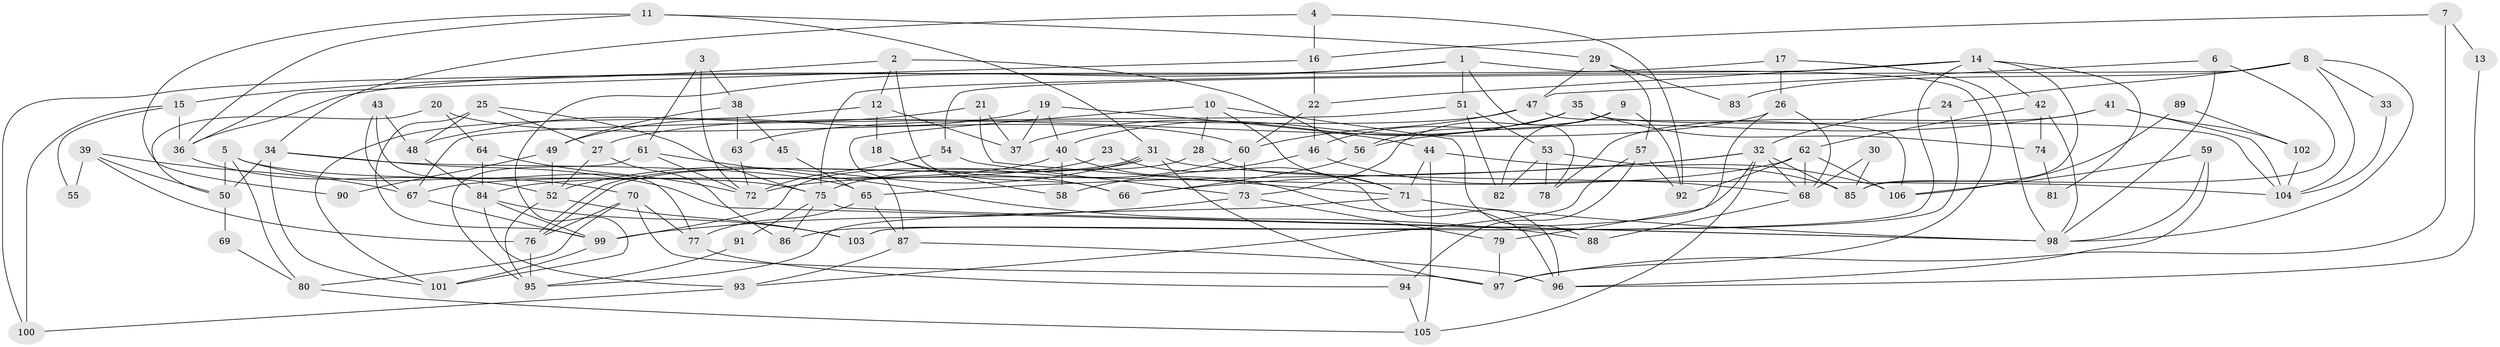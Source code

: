 // Generated by graph-tools (version 1.1) at 2025/36/03/09/25 02:36:23]
// undirected, 106 vertices, 212 edges
graph export_dot {
graph [start="1"]
  node [color=gray90,style=filled];
  1;
  2;
  3;
  4;
  5;
  6;
  7;
  8;
  9;
  10;
  11;
  12;
  13;
  14;
  15;
  16;
  17;
  18;
  19;
  20;
  21;
  22;
  23;
  24;
  25;
  26;
  27;
  28;
  29;
  30;
  31;
  32;
  33;
  34;
  35;
  36;
  37;
  38;
  39;
  40;
  41;
  42;
  43;
  44;
  45;
  46;
  47;
  48;
  49;
  50;
  51;
  52;
  53;
  54;
  55;
  56;
  57;
  58;
  59;
  60;
  61;
  62;
  63;
  64;
  65;
  66;
  67;
  68;
  69;
  70;
  71;
  72;
  73;
  74;
  75;
  76;
  77;
  78;
  79;
  80;
  81;
  82;
  83;
  84;
  85;
  86;
  87;
  88;
  89;
  90;
  91;
  92;
  93;
  94;
  95;
  96;
  97;
  98;
  99;
  100;
  101;
  102;
  103;
  104;
  105;
  106;
  1 -- 101;
  1 -- 97;
  1 -- 36;
  1 -- 51;
  1 -- 78;
  2 -- 12;
  2 -- 56;
  2 -- 15;
  2 -- 66;
  3 -- 72;
  3 -- 38;
  3 -- 61;
  4 -- 34;
  4 -- 16;
  4 -- 92;
  5 -- 75;
  5 -- 70;
  5 -- 50;
  5 -- 80;
  6 -- 47;
  6 -- 98;
  6 -- 85;
  7 -- 97;
  7 -- 16;
  7 -- 13;
  8 -- 24;
  8 -- 104;
  8 -- 33;
  8 -- 54;
  8 -- 83;
  8 -- 98;
  9 -- 73;
  9 -- 92;
  9 -- 46;
  9 -- 82;
  10 -- 88;
  10 -- 28;
  10 -- 71;
  10 -- 87;
  11 -- 36;
  11 -- 31;
  11 -- 29;
  11 -- 90;
  12 -- 37;
  12 -- 101;
  12 -- 18;
  13 -- 96;
  14 -- 85;
  14 -- 103;
  14 -- 22;
  14 -- 42;
  14 -- 75;
  14 -- 81;
  15 -- 36;
  15 -- 55;
  15 -- 100;
  16 -- 22;
  16 -- 36;
  17 -- 98;
  17 -- 100;
  17 -- 26;
  18 -- 66;
  18 -- 58;
  19 -- 40;
  19 -- 44;
  19 -- 37;
  19 -- 49;
  20 -- 50;
  20 -- 60;
  20 -- 64;
  21 -- 48;
  21 -- 71;
  21 -- 37;
  22 -- 46;
  22 -- 60;
  23 -- 96;
  23 -- 84;
  24 -- 103;
  24 -- 32;
  25 -- 99;
  25 -- 75;
  25 -- 27;
  25 -- 48;
  26 -- 68;
  26 -- 27;
  26 -- 79;
  27 -- 52;
  27 -- 86;
  28 -- 71;
  28 -- 99;
  29 -- 47;
  29 -- 57;
  29 -- 83;
  30 -- 68;
  30 -- 85;
  31 -- 52;
  31 -- 76;
  31 -- 76;
  31 -- 97;
  31 -- 104;
  32 -- 85;
  32 -- 66;
  32 -- 65;
  32 -- 68;
  32 -- 86;
  32 -- 105;
  33 -- 104;
  34 -- 98;
  34 -- 65;
  34 -- 50;
  34 -- 101;
  35 -- 37;
  35 -- 40;
  35 -- 56;
  35 -- 74;
  35 -- 104;
  36 -- 52;
  38 -- 63;
  38 -- 49;
  38 -- 45;
  39 -- 50;
  39 -- 76;
  39 -- 55;
  39 -- 67;
  40 -- 96;
  40 -- 58;
  40 -- 67;
  41 -- 78;
  41 -- 104;
  41 -- 56;
  41 -- 102;
  42 -- 98;
  42 -- 62;
  42 -- 74;
  43 -- 67;
  43 -- 48;
  43 -- 77;
  44 -- 105;
  44 -- 71;
  44 -- 106;
  45 -- 65;
  46 -- 68;
  46 -- 58;
  47 -- 60;
  47 -- 106;
  47 -- 63;
  48 -- 84;
  49 -- 52;
  49 -- 90;
  50 -- 69;
  51 -- 67;
  51 -- 53;
  51 -- 82;
  52 -- 95;
  52 -- 103;
  53 -- 82;
  53 -- 78;
  53 -- 85;
  54 -- 73;
  54 -- 72;
  56 -- 66;
  57 -- 92;
  57 -- 93;
  57 -- 94;
  59 -- 106;
  59 -- 98;
  59 -- 96;
  60 -- 75;
  60 -- 73;
  61 -- 95;
  61 -- 72;
  61 -- 88;
  62 -- 72;
  62 -- 68;
  62 -- 92;
  62 -- 106;
  63 -- 72;
  64 -- 72;
  64 -- 84;
  65 -- 87;
  65 -- 77;
  67 -- 99;
  68 -- 88;
  69 -- 80;
  70 -- 80;
  70 -- 77;
  70 -- 76;
  70 -- 97;
  71 -- 98;
  71 -- 95;
  73 -- 79;
  73 -- 99;
  74 -- 81;
  75 -- 86;
  75 -- 91;
  75 -- 98;
  76 -- 95;
  77 -- 94;
  79 -- 97;
  80 -- 105;
  84 -- 99;
  84 -- 93;
  84 -- 103;
  87 -- 93;
  87 -- 96;
  89 -- 102;
  89 -- 106;
  91 -- 95;
  93 -- 100;
  94 -- 105;
  99 -- 101;
  102 -- 104;
}
